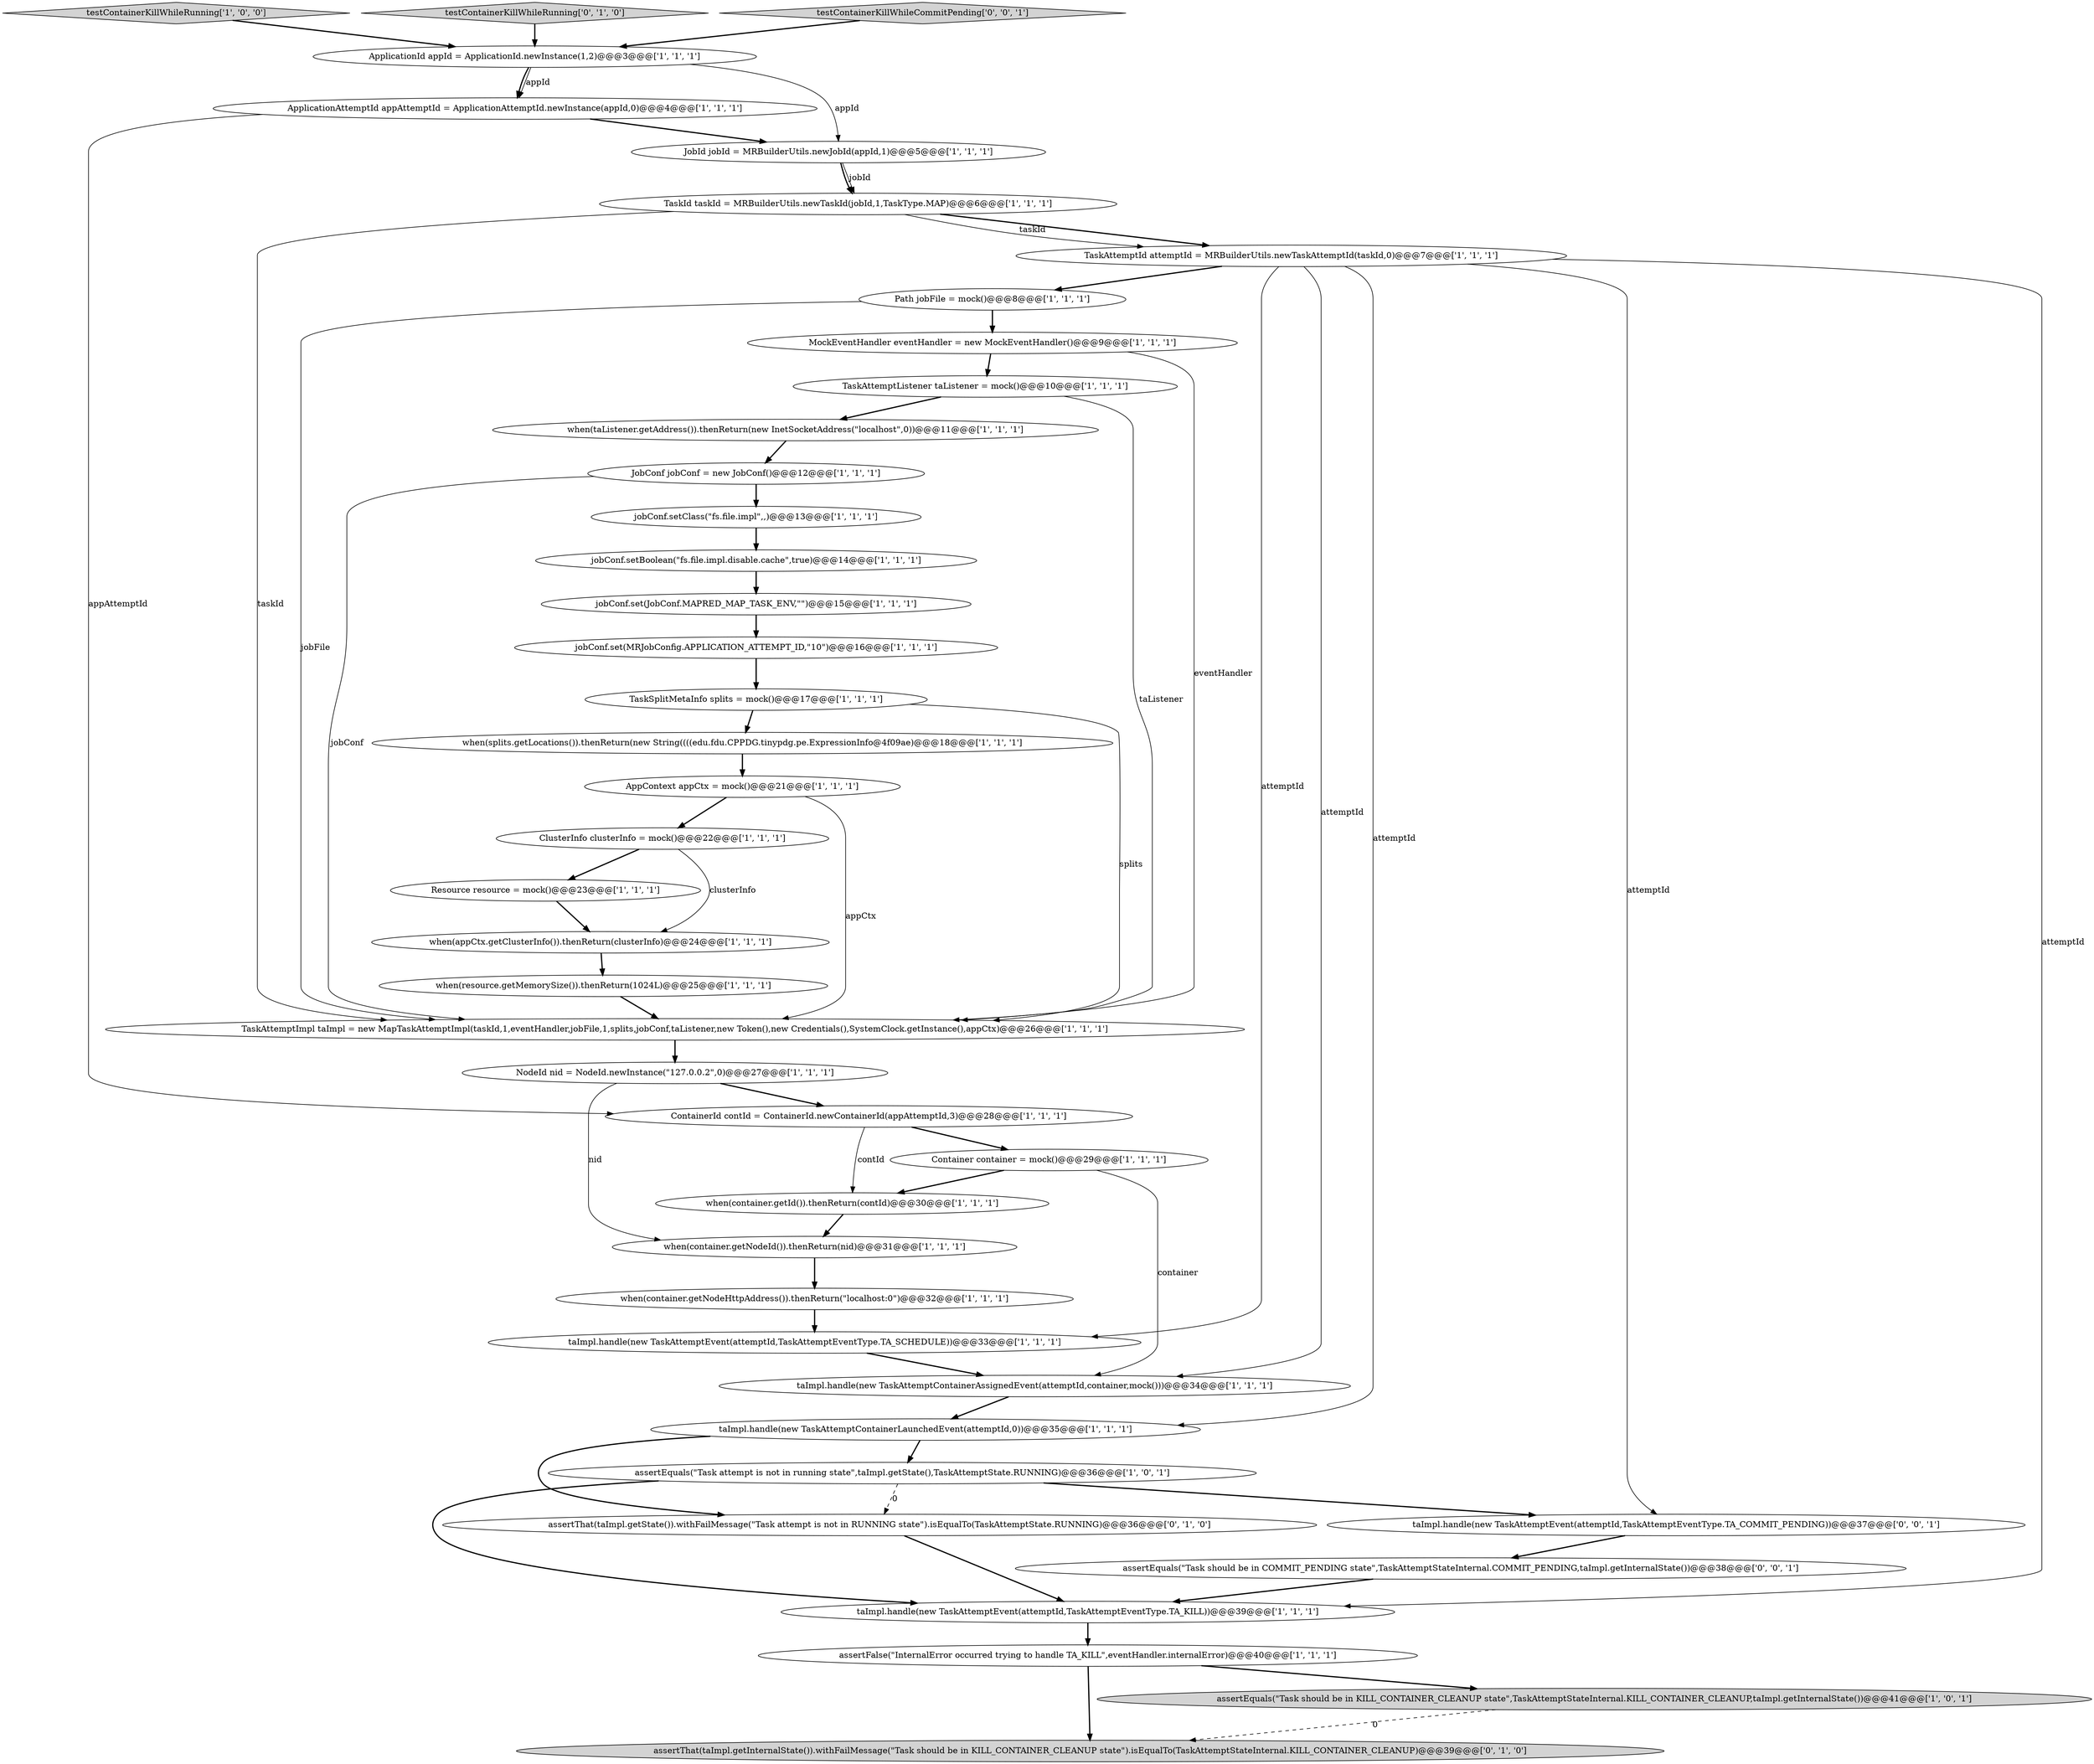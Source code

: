 digraph {
38 [style = filled, label = "assertThat(taImpl.getInternalState()).withFailMessage(\"Task should be in KILL_CONTAINER_CLEANUP state\").isEqualTo(TaskAttemptStateInternal.KILL_CONTAINER_CLEANUP)@@@39@@@['0', '1', '0']", fillcolor = lightgray, shape = ellipse image = "AAA1AAABBB2BBB"];
37 [style = filled, label = "assertThat(taImpl.getState()).withFailMessage(\"Task attempt is not in RUNNING state\").isEqualTo(TaskAttemptState.RUNNING)@@@36@@@['0', '1', '0']", fillcolor = white, shape = ellipse image = "AAA1AAABBB2BBB"];
26 [style = filled, label = "assertFalse(\"InternalError occurred trying to handle TA_KILL\",eventHandler.internalError)@@@40@@@['1', '1', '1']", fillcolor = white, shape = ellipse image = "AAA0AAABBB1BBB"];
17 [style = filled, label = "assertEquals(\"Task should be in KILL_CONTAINER_CLEANUP state\",TaskAttemptStateInternal.KILL_CONTAINER_CLEANUP,taImpl.getInternalState())@@@41@@@['1', '0', '1']", fillcolor = lightgray, shape = ellipse image = "AAA0AAABBB1BBB"];
32 [style = filled, label = "ContainerId contId = ContainerId.newContainerId(appAttemptId,3)@@@28@@@['1', '1', '1']", fillcolor = white, shape = ellipse image = "AAA0AAABBB1BBB"];
1 [style = filled, label = "ApplicationAttemptId appAttemptId = ApplicationAttemptId.newInstance(appId,0)@@@4@@@['1', '1', '1']", fillcolor = white, shape = ellipse image = "AAA0AAABBB1BBB"];
23 [style = filled, label = "when(appCtx.getClusterInfo()).thenReturn(clusterInfo)@@@24@@@['1', '1', '1']", fillcolor = white, shape = ellipse image = "AAA0AAABBB1BBB"];
14 [style = filled, label = "assertEquals(\"Task attempt is not in running state\",taImpl.getState(),TaskAttemptState.RUNNING)@@@36@@@['1', '0', '1']", fillcolor = white, shape = ellipse image = "AAA0AAABBB1BBB"];
24 [style = filled, label = "when(resource.getMemorySize()).thenReturn(1024L)@@@25@@@['1', '1', '1']", fillcolor = white, shape = ellipse image = "AAA0AAABBB1BBB"];
20 [style = filled, label = "jobConf.set(JobConf.MAPRED_MAP_TASK_ENV,\"\")@@@15@@@['1', '1', '1']", fillcolor = white, shape = ellipse image = "AAA0AAABBB1BBB"];
19 [style = filled, label = "TaskAttemptListener taListener = mock()@@@10@@@['1', '1', '1']", fillcolor = white, shape = ellipse image = "AAA0AAABBB1BBB"];
18 [style = filled, label = "JobId jobId = MRBuilderUtils.newJobId(appId,1)@@@5@@@['1', '1', '1']", fillcolor = white, shape = ellipse image = "AAA0AAABBB1BBB"];
27 [style = filled, label = "TaskAttemptImpl taImpl = new MapTaskAttemptImpl(taskId,1,eventHandler,jobFile,1,splits,jobConf,taListener,new Token(),new Credentials(),SystemClock.getInstance(),appCtx)@@@26@@@['1', '1', '1']", fillcolor = white, shape = ellipse image = "AAA0AAABBB1BBB"];
30 [style = filled, label = "TaskSplitMetaInfo splits = mock()@@@17@@@['1', '1', '1']", fillcolor = white, shape = ellipse image = "AAA0AAABBB1BBB"];
10 [style = filled, label = "jobConf.setBoolean(\"fs.file.impl.disable.cache\",true)@@@14@@@['1', '1', '1']", fillcolor = white, shape = ellipse image = "AAA0AAABBB1BBB"];
3 [style = filled, label = "TaskAttemptId attemptId = MRBuilderUtils.newTaskAttemptId(taskId,0)@@@7@@@['1', '1', '1']", fillcolor = white, shape = ellipse image = "AAA0AAABBB1BBB"];
33 [style = filled, label = "taImpl.handle(new TaskAttemptContainerLaunchedEvent(attemptId,0))@@@35@@@['1', '1', '1']", fillcolor = white, shape = ellipse image = "AAA0AAABBB1BBB"];
6 [style = filled, label = "Container container = mock()@@@29@@@['1', '1', '1']", fillcolor = white, shape = ellipse image = "AAA0AAABBB1BBB"];
22 [style = filled, label = "Path jobFile = mock()@@@8@@@['1', '1', '1']", fillcolor = white, shape = ellipse image = "AAA0AAABBB1BBB"];
7 [style = filled, label = "when(container.getNodeId()).thenReturn(nid)@@@31@@@['1', '1', '1']", fillcolor = white, shape = ellipse image = "AAA0AAABBB1BBB"];
15 [style = filled, label = "when(taListener.getAddress()).thenReturn(new InetSocketAddress(\"localhost\",0))@@@11@@@['1', '1', '1']", fillcolor = white, shape = ellipse image = "AAA0AAABBB1BBB"];
28 [style = filled, label = "jobConf.setClass(\"fs.file.impl\",,)@@@13@@@['1', '1', '1']", fillcolor = white, shape = ellipse image = "AAA0AAABBB1BBB"];
35 [style = filled, label = "testContainerKillWhileRunning['1', '0', '0']", fillcolor = lightgray, shape = diamond image = "AAA0AAABBB1BBB"];
5 [style = filled, label = "MockEventHandler eventHandler = new MockEventHandler()@@@9@@@['1', '1', '1']", fillcolor = white, shape = ellipse image = "AAA0AAABBB1BBB"];
36 [style = filled, label = "testContainerKillWhileRunning['0', '1', '0']", fillcolor = lightgray, shape = diamond image = "AAA0AAABBB2BBB"];
40 [style = filled, label = "taImpl.handle(new TaskAttemptEvent(attemptId,TaskAttemptEventType.TA_COMMIT_PENDING))@@@37@@@['0', '0', '1']", fillcolor = white, shape = ellipse image = "AAA0AAABBB3BBB"];
11 [style = filled, label = "taImpl.handle(new TaskAttemptEvent(attemptId,TaskAttemptEventType.TA_KILL))@@@39@@@['1', '1', '1']", fillcolor = white, shape = ellipse image = "AAA0AAABBB1BBB"];
12 [style = filled, label = "when(container.getId()).thenReturn(contId)@@@30@@@['1', '1', '1']", fillcolor = white, shape = ellipse image = "AAA0AAABBB1BBB"];
25 [style = filled, label = "TaskId taskId = MRBuilderUtils.newTaskId(jobId,1,TaskType.MAP)@@@6@@@['1', '1', '1']", fillcolor = white, shape = ellipse image = "AAA0AAABBB1BBB"];
31 [style = filled, label = "when(splits.getLocations()).thenReturn(new String((((edu.fdu.CPPDG.tinypdg.pe.ExpressionInfo@4f09ae)@@@18@@@['1', '1', '1']", fillcolor = white, shape = ellipse image = "AAA0AAABBB1BBB"];
16 [style = filled, label = "taImpl.handle(new TaskAttemptEvent(attemptId,TaskAttemptEventType.TA_SCHEDULE))@@@33@@@['1', '1', '1']", fillcolor = white, shape = ellipse image = "AAA0AAABBB1BBB"];
29 [style = filled, label = "Resource resource = mock()@@@23@@@['1', '1', '1']", fillcolor = white, shape = ellipse image = "AAA0AAABBB1BBB"];
21 [style = filled, label = "NodeId nid = NodeId.newInstance(\"127.0.0.2\",0)@@@27@@@['1', '1', '1']", fillcolor = white, shape = ellipse image = "AAA0AAABBB1BBB"];
41 [style = filled, label = "assertEquals(\"Task should be in COMMIT_PENDING state\",TaskAttemptStateInternal.COMMIT_PENDING,taImpl.getInternalState())@@@38@@@['0', '0', '1']", fillcolor = white, shape = ellipse image = "AAA0AAABBB3BBB"];
39 [style = filled, label = "testContainerKillWhileCommitPending['0', '0', '1']", fillcolor = lightgray, shape = diamond image = "AAA0AAABBB3BBB"];
8 [style = filled, label = "ClusterInfo clusterInfo = mock()@@@22@@@['1', '1', '1']", fillcolor = white, shape = ellipse image = "AAA0AAABBB1BBB"];
0 [style = filled, label = "AppContext appCtx = mock()@@@21@@@['1', '1', '1']", fillcolor = white, shape = ellipse image = "AAA0AAABBB1BBB"];
4 [style = filled, label = "ApplicationId appId = ApplicationId.newInstance(1,2)@@@3@@@['1', '1', '1']", fillcolor = white, shape = ellipse image = "AAA0AAABBB1BBB"];
2 [style = filled, label = "taImpl.handle(new TaskAttemptContainerAssignedEvent(attemptId,container,mock()))@@@34@@@['1', '1', '1']", fillcolor = white, shape = ellipse image = "AAA0AAABBB1BBB"];
13 [style = filled, label = "JobConf jobConf = new JobConf()@@@12@@@['1', '1', '1']", fillcolor = white, shape = ellipse image = "AAA0AAABBB1BBB"];
34 [style = filled, label = "jobConf.set(MRJobConfig.APPLICATION_ATTEMPT_ID,\"10\")@@@16@@@['1', '1', '1']", fillcolor = white, shape = ellipse image = "AAA0AAABBB1BBB"];
9 [style = filled, label = "when(container.getNodeHttpAddress()).thenReturn(\"localhost:0\")@@@32@@@['1', '1', '1']", fillcolor = white, shape = ellipse image = "AAA0AAABBB1BBB"];
14->37 [style = dashed, label="0"];
22->27 [style = solid, label="jobFile"];
12->7 [style = bold, label=""];
5->19 [style = bold, label=""];
25->3 [style = bold, label=""];
22->5 [style = bold, label=""];
26->17 [style = bold, label=""];
26->38 [style = bold, label=""];
3->33 [style = solid, label="attemptId"];
35->4 [style = bold, label=""];
3->2 [style = solid, label="attemptId"];
36->4 [style = bold, label=""];
5->27 [style = solid, label="eventHandler"];
23->24 [style = bold, label=""];
1->32 [style = solid, label="appAttemptId"];
21->32 [style = bold, label=""];
7->9 [style = bold, label=""];
9->16 [style = bold, label=""];
11->26 [style = bold, label=""];
25->3 [style = solid, label="taskId"];
19->15 [style = bold, label=""];
4->1 [style = solid, label="appId"];
25->27 [style = solid, label="taskId"];
21->7 [style = solid, label="nid"];
18->25 [style = bold, label=""];
1->18 [style = bold, label=""];
41->11 [style = bold, label=""];
13->28 [style = bold, label=""];
0->8 [style = bold, label=""];
19->27 [style = solid, label="taListener"];
4->18 [style = solid, label="appId"];
14->11 [style = bold, label=""];
33->37 [style = bold, label=""];
8->23 [style = solid, label="clusterInfo"];
3->40 [style = solid, label="attemptId"];
6->2 [style = solid, label="container"];
4->1 [style = bold, label=""];
30->31 [style = bold, label=""];
29->23 [style = bold, label=""];
16->2 [style = bold, label=""];
13->27 [style = solid, label="jobConf"];
8->29 [style = bold, label=""];
40->41 [style = bold, label=""];
32->12 [style = solid, label="contId"];
17->38 [style = dashed, label="0"];
18->25 [style = solid, label="jobId"];
15->13 [style = bold, label=""];
32->6 [style = bold, label=""];
6->12 [style = bold, label=""];
0->27 [style = solid, label="appCtx"];
30->27 [style = solid, label="splits"];
3->11 [style = solid, label="attemptId"];
2->33 [style = bold, label=""];
33->14 [style = bold, label=""];
37->11 [style = bold, label=""];
28->10 [style = bold, label=""];
3->22 [style = bold, label=""];
24->27 [style = bold, label=""];
14->40 [style = bold, label=""];
39->4 [style = bold, label=""];
34->30 [style = bold, label=""];
3->16 [style = solid, label="attemptId"];
27->21 [style = bold, label=""];
31->0 [style = bold, label=""];
20->34 [style = bold, label=""];
10->20 [style = bold, label=""];
}
